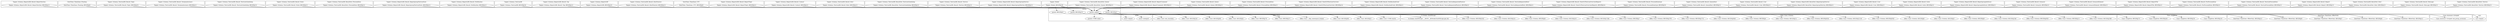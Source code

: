 digraph {
graph [overlap=false]
subgraph cluster_Tapper_Schema_ReportsDB_Result_ReportSection {
	label="Tapper::Schema::ReportsDB::Result::ReportSection";
	"Tapper::Schema::ReportsDB::Result::ReportSection::BEGIN@12";
}
subgraph cluster_DateTime_TimeZone_Floating {
	label="DateTime::TimeZone::Floating";
	"DateTime::TimeZone::Floating::BEGIN@9";
}
subgraph cluster_Tapper_Schema_TestrunDB_Result_Topic {
	label="Tapper::Schema::TestrunDB::Result::Topic";
	"Tapper::Schema::TestrunDB::Result::Topic::BEGIN@25";
}
subgraph cluster_Tapper_Schema_TestrunDB_Result_TestplanInstance {
	label="Tapper::Schema::TestrunDB::Result::TestplanInstance";
	"Tapper::Schema::TestrunDB::Result::TestplanInstance::BEGIN@12";
}
subgraph cluster_Tapper_Schema_TestrunDB_Result_TestrunScheduling {
	label="Tapper::Schema::TestrunDB::Result::TestrunScheduling";
	"Tapper::Schema::TestrunDB::Result::TestrunScheduling::BEGIN@15";
}
subgraph cluster_Tapper_Schema_TestrunDB_Result_State {
	label="Tapper::Schema::TestrunDB::Result::State";
	"Tapper::Schema::TestrunDB::Result::State::BEGIN@12";
}
subgraph cluster_parent {
	label="parent";
	"parent::BEGIN@25";
	"parent::BEGIN@2";
	"parent::CORE:subst";
	"parent::import";
	"parent::BEGIN@3";
}
subgraph cluster_Tapper_Schema_TestrunDB_ResultSet_Precondition {
	label="Tapper::Schema::TestrunDB::ResultSet::Precondition";
	"Tapper::Schema::TestrunDB::ResultSet::Precondition::BEGIN@12";
}
subgraph cluster_Tapper_Schema_ReportsDB_Result_ReportgroupTestrunStats {
	label="Tapper::Schema::ReportsDB::Result::ReportgroupTestrunStats";
	"Tapper::Schema::ReportsDB::Result::ReportgroupTestrunStats::BEGIN@13";
}
subgraph cluster_Tapper_Schema_ReportsDB_Result_Notification {
	label="Tapper::Schema::ReportsDB::Result::Notification";
	"Tapper::Schema::ReportsDB::Result::Notification::BEGIN@12";
}
subgraph cluster_Tapper_Schema_TestrunDB {
	label="Tapper::Schema::TestrunDB";
	"Tapper::Schema::TestrunDB::BEGIN@24";
}
subgraph cluster_Tapper_Schema_ReportsDB_Result_Tap {
	label="Tapper::Schema::ReportsDB::Result::Tap";
	"Tapper::Schema::ReportsDB::Result::Tap::BEGIN@13";
}
subgraph cluster_Tapper_Schema_ReportsDB {
	label="Tapper::Schema::ReportsDB";
	"Tapper::Schema::ReportsDB::BEGIN@25";
}
subgraph cluster_Tapper_Schema_TestrunDB_Result_HostFeature {
	label="Tapper::Schema::TestrunDB::Result::HostFeature";
	"Tapper::Schema::TestrunDB::Result::HostFeature::BEGIN@13";
}
subgraph cluster_DateTime_TimeZone_UTC {
	label="DateTime::TimeZone::UTC";
	"DateTime::TimeZone::UTC::BEGIN@9";
}
subgraph cluster_Tapper_Schema_ReportsDB_Result_ReportTopic {
	label="Tapper::Schema::ReportsDB::Result::ReportTopic";
	"Tapper::Schema::ReportsDB::Result::ReportTopic::BEGIN@12";
}
subgraph cluster_Tapper_Schema_ReportsDB_Result_Contact {
	label="Tapper::Schema::ReportsDB::Result::Contact";
	"Tapper::Schema::ReportsDB::Result::Contact::BEGIN@12";
}
subgraph cluster_Tapper_Schema_TestrunDB_Result_Host {
	label="Tapper::Schema::TestrunDB::Result::Host";
	"Tapper::Schema::TestrunDB::Result::Host::BEGIN@13";
}
subgraph cluster_Tapper_Schema_TestrunDB_ResultSet_TestrunScheduling {
	label="Tapper::Schema::TestrunDB::ResultSet::TestrunScheduling";
	"Tapper::Schema::TestrunDB::ResultSet::TestrunScheduling::BEGIN@13";
}
subgraph cluster_Tapper_Schema_TestrunDB_Result_Testrun {
	label="Tapper::Schema::TestrunDB::Result::Testrun";
	"Tapper::Schema::TestrunDB::Result::Testrun::BEGIN@13";
}
subgraph cluster_Tapper_Schema_ReportsDB_Result_ReportgroupTestrun {
	label="Tapper::Schema::ReportsDB::Result::ReportgroupTestrun";
	"Tapper::Schema::ReportsDB::Result::ReportgroupTestrun::BEGIN@13";
}
subgraph cluster_Tapper_Model {
	label="Tapper::Model";
	"Tapper::Model::BEGIN@26";
}
subgraph cluster_Tapper_Schema_TestrunDB_ResultSet_Queue {
	label="Tapper::Schema::TestrunDB::ResultSet::Queue";
	"Tapper::Schema::TestrunDB::ResultSet::Queue::BEGIN@13";
}
subgraph cluster_Tapper_Schema_ReportsDB_Result_ReportComment {
	label="Tapper::Schema::ReportsDB::Result::ReportComment";
	"Tapper::Schema::ReportsDB::Result::ReportComment::BEGIN@12";
}
subgraph cluster_Tapper_Schema_TestrunDB_Result_Queue {
	label="Tapper::Schema::TestrunDB::Result::Queue";
	"Tapper::Schema::TestrunDB::Result::Queue::BEGIN@12";
}
subgraph cluster_vars {
	label="vars";
	"vars::import";
}
subgraph cluster_Tapper_Schema_TestrunDB_Result_Precondition {
	label="Tapper::Schema::TestrunDB::Result::Precondition";
	"Tapper::Schema::TestrunDB::Result::Precondition::BEGIN@12";
}
subgraph cluster_Tapper_Schema_ReportsDB_Result_View020TestrunOverview {
	label="Tapper::Schema::ReportsDB::Result::View020TestrunOverview";
	"Tapper::Schema::ReportsDB::Result::View020TestrunOverview::BEGIN@14";
}
subgraph cluster_DBIx_Class {
	label="DBIx::Class";
	"DBIx::Class::BEGIN@66";
	"DBIx::Class::_skip_namespace_frames";
	"DBIx::Class::BEGIN@71";
	"DBIx::Class::BEGIN@70";
	"DBIx::Class::BEGIN@4";
	"DBIx::Class::BEGIN@68";
	"DBIx::Class::BEGIN@18";
	"DBIx::Class::mk_classdata";
	"DBIx::Class::CORE:match";
	"DBIx::Class::BEGIN@3";
}
subgraph cluster_Tapper_Schema_ReportsDB_Result_NotificationEvent {
	label="Tapper::Schema::ReportsDB::Result::NotificationEvent";
	"Tapper::Schema::ReportsDB::Result::NotificationEvent::BEGIN@12";
}
subgraph cluster_B_Hooks_EndOfScope {
	label="B::Hooks::EndOfScope";
	"B::Hooks::EndOfScope::__ANON__[B/Hooks/EndOfScope.pm:26]";
}
subgraph cluster_Tapper_Schema_TestrunDB_Result_TestrunRequestedFeature {
	label="Tapper::Schema::TestrunDB::Result::TestrunRequestedFeature";
	"Tapper::Schema::TestrunDB::Result::TestrunRequestedFeature::BEGIN@12";
}
subgraph cluster_Tapper_Schema_TestrunDB_Result_TestrunRequestedHost {
	label="Tapper::Schema::TestrunDB::Result::TestrunRequestedHost";
	"Tapper::Schema::TestrunDB::Result::TestrunRequestedHost::BEGIN@12";
}
subgraph cluster_DBIx_Class_Schema {
	label="DBIx::Class::Schema";
	"DBIx::Class::Schema::BEGIN@1516";
	"DBIx::Class::Schema::BEGIN@916";
	"DBIx::Class::Schema::BEGIN@11";
	"DBIx::Class::Schema::BEGIN@4";
	"DBIx::Class::Schema::BEGIN@943";
	"DBIx::Class::Schema::BEGIN@174";
	"DBIx::Class::Schema::BEGIN@378";
	"DBIx::Class::Schema::BEGIN@7";
	"DBIx::Class::Schema::BEGIN@1284";
	"DBIx::Class::Schema::BEGIN@10";
	"DBIx::Class::Schema::BEGIN@8";
	"DBIx::Class::Schema::BEGIN@14";
	"DBIx::Class::Schema::BEGIN@242";
	"DBIx::Class::Schema::BEGIN@380";
	"DBIx::Class::Schema::BEGIN@12";
	"DBIx::Class::Schema::BEGIN@920";
	"DBIx::Class::Schema::BEGIN@240";
	"DBIx::Class::Schema::BEGIN@9";
	"DBIx::Class::Schema::BEGIN@3";
	"DBIx::Class::Schema::BEGIN@6";
	"DBIx::Class::Schema::BEGIN@918";
}
subgraph cluster_Tapper_Schema_ReportsDB_Result_View010TestrunOverviewReports {
	label="Tapper::Schema::ReportsDB::Result::View010TestrunOverviewReports";
	"Tapper::Schema::ReportsDB::Result::View010TestrunOverviewReports::BEGIN@14";
}
subgraph cluster_Tapper_Schema_TestrunDB_Result_Preconditiontype {
	label="Tapper::Schema::TestrunDB::Result::Preconditiontype";
	"Tapper::Schema::TestrunDB::Result::Preconditiontype::BEGIN@25";
}
subgraph cluster_Tapper_Schema_TestrunDB_Result_QueueHost {
	label="Tapper::Schema::TestrunDB::Result::QueueHost";
	"Tapper::Schema::TestrunDB::Result::QueueHost::BEGIN@12";
}
subgraph cluster_Tapper_Schema_TestrunDB_Result_User {
	label="Tapper::Schema::TestrunDB::Result::User";
	"Tapper::Schema::TestrunDB::Result::User::BEGIN@12";
}
subgraph cluster_Tapper_Schema_ReportsDB_ResultSet_ReportgroupTestrun {
	label="Tapper::Schema::ReportsDB::ResultSet::ReportgroupTestrun";
	"Tapper::Schema::ReportsDB::ResultSet::ReportgroupTestrun::BEGIN@12";
}
subgraph cluster_Tapper_Schema_ReportsDB_Result_User {
	label="Tapper::Schema::ReportsDB::Result::User";
	"Tapper::Schema::ReportsDB::Result::User::BEGIN@12";
}
subgraph cluster_Tapper_Schema_ReportsDB_Result_Suite {
	label="Tapper::Schema::ReportsDB::Result::Suite";
	"Tapper::Schema::ReportsDB::Result::Suite::BEGIN@12";
}
subgraph cluster_Tapper_Schema_ReportsDB_Result_ReportgroupArbitrary {
	label="Tapper::Schema::ReportsDB::Result::ReportgroupArbitrary";
	"Tapper::Schema::ReportsDB::Result::ReportgroupArbitrary::BEGIN@12";
}
subgraph cluster_Tapper_Schema_TestrunDB_Result_Scenario {
	label="Tapper::Schema::TestrunDB::Result::Scenario";
	"Tapper::Schema::TestrunDB::Result::Scenario::BEGIN@13";
}
subgraph cluster_strict {
	label="strict";
	"strict::import";
	"strict::unimport";
}
subgraph cluster_Tapper_Schema_TestrunDB_Result_ScenarioElement {
	label="Tapper::Schema::TestrunDB::Result::ScenarioElement";
	"Tapper::Schema::TestrunDB::Result::ScenarioElement::BEGIN@13";
}
subgraph cluster_Tapper_Schema_ReportsDB_Result_ReportFile {
	label="Tapper::Schema::ReportsDB::Result::ReportFile";
	"Tapper::Schema::ReportsDB::Result::ReportFile::BEGIN@12";
}
subgraph cluster_Class_Singleton {
	label="Class::Singleton";
	"Class::Singleton::BEGIN@19";
	"Class::Singleton::BEGIN@20";
	"Class::Singleton::BEGIN@56";
	"Class::Singleton::BEGIN@73";
}
subgraph cluster_Tapper_Schema_TestrunDB_Result_PrePrecondition {
	label="Tapper::Schema::TestrunDB::Result::PrePrecondition";
	"Tapper::Schema::TestrunDB::Result::PrePrecondition::BEGIN@12";
}
subgraph cluster_DateTime_TimeZone_OffsetOnly {
	label="DateTime::TimeZone::OffsetOnly";
	"DateTime::TimeZone::OffsetOnly::BEGIN@7";
	"DateTime::TimeZone::OffsetOnly::BEGIN@9";
	"DateTime::TimeZone::OffsetOnly::BEGIN@12";
	"DateTime::TimeZone::OffsetOnly::BEGIN@11";
	"DateTime::TimeZone::OffsetOnly::BEGIN@6";
}
subgraph cluster_Class_Accessor_Grouped {
	label="Class::Accessor::Grouped";
	"Class::Accessor::Grouped::mk_group_accessors";
}
subgraph cluster_Tapper_Schema_TestrunDB_Result_TestrunPrecondition {
	label="Tapper::Schema::TestrunDB::Result::TestrunPrecondition";
	"Tapper::Schema::TestrunDB::Result::TestrunPrecondition::BEGIN@12";
}
subgraph cluster_Tapper_Schema_ReportsDB_Result_Report {
	label="Tapper::Schema::ReportsDB::Result::Report";
	"Tapper::Schema::ReportsDB::Result::Report::BEGIN@13";
}
subgraph cluster_Tapper_Schema_TestrunDB_ResultSet_Host {
	label="Tapper::Schema::TestrunDB::ResultSet::Host";
	"Tapper::Schema::TestrunDB::ResultSet::Host::BEGIN@13";
}
subgraph cluster_Tapper_Schema_TestrunDB_Result_Message {
	label="Tapper::Schema::TestrunDB::Result::Message";
	"Tapper::Schema::TestrunDB::Result::Message::BEGIN@12";
}
subgraph cluster_Tapper_Schema_TestrunDB_ResultSet_Testrun {
	label="Tapper::Schema::TestrunDB::ResultSet::Testrun";
	"Tapper::Schema::TestrunDB::ResultSet::Testrun::BEGIN@15";
}
"parent::import" -> "DBIx::Class::Schema::BEGIN@1284";
"parent::import" -> "Class::Singleton::BEGIN@56";
"parent::import" -> "DBIx::Class::Schema::BEGIN@9";
"parent::import" -> "DBIx::Class::BEGIN@71";
"parent::import" -> "DateTime::TimeZone::OffsetOnly::BEGIN@12";
"parent::import" -> "DBIx::Class::Schema::BEGIN@943";
"parent::import" -> "DBIx::Class::BEGIN@66";
"parent::import" -> "DBIx::Class::BEGIN@70";
"parent::import" -> "DBIx::Class::Schema::BEGIN@8";
"parent::import" -> "DBIx::Class::Schema::BEGIN@14";
"parent::import" -> "B::Hooks::EndOfScope::__ANON__[B/Hooks/EndOfScope.pm:26]";
"parent::import" -> "DBIx::Class::BEGIN@4";
"parent::import" -> "DBIx::Class::BEGIN@68";
"parent::BEGIN@25" -> "strict::unimport";
"parent::import" -> "DBIx::Class::Schema::BEGIN@10";
"parent::import" -> "DBIx::Class::Schema::BEGIN@240";
"parent::import" -> "Class::Singleton::BEGIN@20";
"parent::BEGIN@3" -> "vars::import";
"parent::import" -> "DBIx::Class::Schema::BEGIN@916";
"parent::import" -> "DBIx::Class::Schema::BEGIN@4";
"parent::import" -> "DBIx::Class::BEGIN@18";
"parent::BEGIN@2" -> "strict::import";
"parent::import" -> "DateTime::TimeZone::OffsetOnly::BEGIN@11";
"parent::import" -> "DBIx::Class::Schema::BEGIN@242";
"Tapper::Model::BEGIN@26" -> "parent::import";
"Tapper::Schema::ReportsDB::Result::ReportComment::BEGIN@12" -> "parent::import";
"Tapper::Schema::TestrunDB::Result::PrePrecondition::BEGIN@12" -> "parent::import";
"Tapper::Schema::ReportsDB::Result::Tap::BEGIN@13" -> "parent::import";
"Tapper::Schema::ReportsDB::Result::Report::BEGIN@13" -> "parent::import";
"Tapper::Schema::TestrunDB::Result::Preconditiontype::BEGIN@25" -> "parent::import";
"Tapper::Schema::TestrunDB::Result::ScenarioElement::BEGIN@13" -> "parent::import";
"Tapper::Schema::TestrunDB::Result::User::BEGIN@12" -> "parent::import";
"Tapper::Schema::ReportsDB::Result::Notification::BEGIN@12" -> "parent::import";
"DateTime::TimeZone::Floating::BEGIN@9" -> "parent::import";
"Tapper::Schema::ReportsDB::Result::ReportSection::BEGIN@12" -> "parent::import";
"DateTime::TimeZone::UTC::BEGIN@9" -> "parent::import";
"Tapper::Schema::TestrunDB::Result::Testrun::BEGIN@13" -> "parent::import";
"Tapper::Schema::TestrunDB::Result::TestplanInstance::BEGIN@12" -> "parent::import";
"Tapper::Schema::TestrunDB::Result::Message::BEGIN@12" -> "parent::import";
"Tapper::Schema::TestrunDB::BEGIN@24" -> "parent::import";
"Tapper::Schema::ReportsDB::Result::View020TestrunOverview::BEGIN@14" -> "parent::import";
"Tapper::Schema::TestrunDB::Result::TestrunScheduling::BEGIN@15" -> "parent::import";
"Tapper::Schema::ReportsDB::Result::ReportTopic::BEGIN@12" -> "parent::import";
"Tapper::Schema::ReportsDB::Result::Suite::BEGIN@12" -> "parent::import";
"Tapper::Schema::TestrunDB::ResultSet::Testrun::BEGIN@15" -> "parent::import";
"Tapper::Schema::TestrunDB::Result::QueueHost::BEGIN@12" -> "parent::import";
"Tapper::Schema::TestrunDB::ResultSet::TestrunScheduling::BEGIN@13" -> "parent::import";
"DateTime::TimeZone::OffsetOnly::BEGIN@9" -> "parent::import";
"Tapper::Schema::ReportsDB::Result::User::BEGIN@12" -> "parent::import";
"Tapper::Schema::TestrunDB::Result::TestrunPrecondition::BEGIN@12" -> "parent::import";
"Tapper::Schema::ReportsDB::Result::ReportgroupTestrunStats::BEGIN@13" -> "parent::import";
"Tapper::Schema::TestrunDB::ResultSet::Queue::BEGIN@13" -> "parent::import";
"Tapper::Schema::TestrunDB::Result::Host::BEGIN@13" -> "parent::import";
"Tapper::Schema::ReportsDB::Result::Contact::BEGIN@12" -> "parent::import";
"Tapper::Schema::TestrunDB::Result::TestrunRequestedHost::BEGIN@12" -> "parent::import";
"Tapper::Schema::ReportsDB::ResultSet::ReportgroupTestrun::BEGIN@12" -> "parent::import";
"Tapper::Schema::TestrunDB::Result::HostFeature::BEGIN@13" -> "parent::import";
"Tapper::Schema::TestrunDB::ResultSet::Precondition::BEGIN@12" -> "parent::import";
"Tapper::Schema::TestrunDB::Result::State::BEGIN@12" -> "parent::import";
"Tapper::Schema::TestrunDB::Result::TestrunRequestedFeature::BEGIN@12" -> "parent::import";
"Tapper::Schema::ReportsDB::Result::ReportgroupTestrun::BEGIN@13" -> "parent::import";
"Tapper::Schema::TestrunDB::ResultSet::Host::BEGIN@13" -> "parent::import";
"Tapper::Schema::TestrunDB::Result::Queue::BEGIN@12" -> "parent::import";
"Tapper::Schema::ReportsDB::Result::ReportFile::BEGIN@12" -> "parent::import";
"Tapper::Schema::TestrunDB::Result::Topic::BEGIN@25" -> "parent::import";
"Tapper::Schema::TestrunDB::Result::Scenario::BEGIN@13" -> "parent::import";
"Tapper::Schema::ReportsDB::Result::ReportgroupArbitrary::BEGIN@12" -> "parent::import";
"Tapper::Schema::TestrunDB::Result::Precondition::BEGIN@12" -> "parent::import";
"Tapper::Schema::ReportsDB::Result::View010TestrunOverviewReports::BEGIN@14" -> "parent::import";
"Tapper::Schema::ReportsDB::Result::NotificationEvent::BEGIN@12" -> "parent::import";
"Tapper::Schema::ReportsDB::BEGIN@25" -> "parent::import";
"parent::import" -> "DBIx::Class::CORE:match";
"Tapper::Model::BEGIN@26" -> "parent::BEGIN@25";
"parent::import" -> "DBIx::Class::_skip_namespace_frames";
"parent::import" -> "DateTime::TimeZone::OffsetOnly::BEGIN@7";
"parent::import" -> "parent::CORE:subst";
"parent::import" -> "DBIx::Class::Schema::BEGIN@174";
"parent::import" -> "DBIx::Class::Schema::BEGIN@3";
"Tapper::Model::BEGIN@26" -> "parent::BEGIN@2";
"parent::import" -> "Class::Accessor::Grouped::mk_group_accessors";
"parent::import" -> "DBIx::Class::Schema::BEGIN@11";
"parent::import" -> "DBIx::Class::Schema::BEGIN@7";
"parent::import" -> "DBIx::Class::BEGIN@3";
"parent::import" -> "DBIx::Class::Schema::BEGIN@920";
"parent::import" -> "DBIx::Class::Schema::BEGIN@1516";
"parent::import" -> "Class::Singleton::BEGIN@73";
"parent::import" -> "DBIx::Class::Schema::BEGIN@918";
"parent::import" -> "Class::Singleton::BEGIN@19";
"Tapper::Model::BEGIN@26" -> "parent::BEGIN@3";
"parent::import" -> "DBIx::Class::Schema::BEGIN@378";
"parent::import" -> "DBIx::Class::mk_classdata";
"parent::import" -> "DBIx::Class::Schema::BEGIN@12";
"parent::import" -> "DateTime::TimeZone::OffsetOnly::BEGIN@9";
"parent::import" -> "DBIx::Class::Schema::BEGIN@380";
"parent::import" -> "DateTime::TimeZone::OffsetOnly::BEGIN@6";
"parent::import" -> "DBIx::Class::Schema::BEGIN@6";
}
